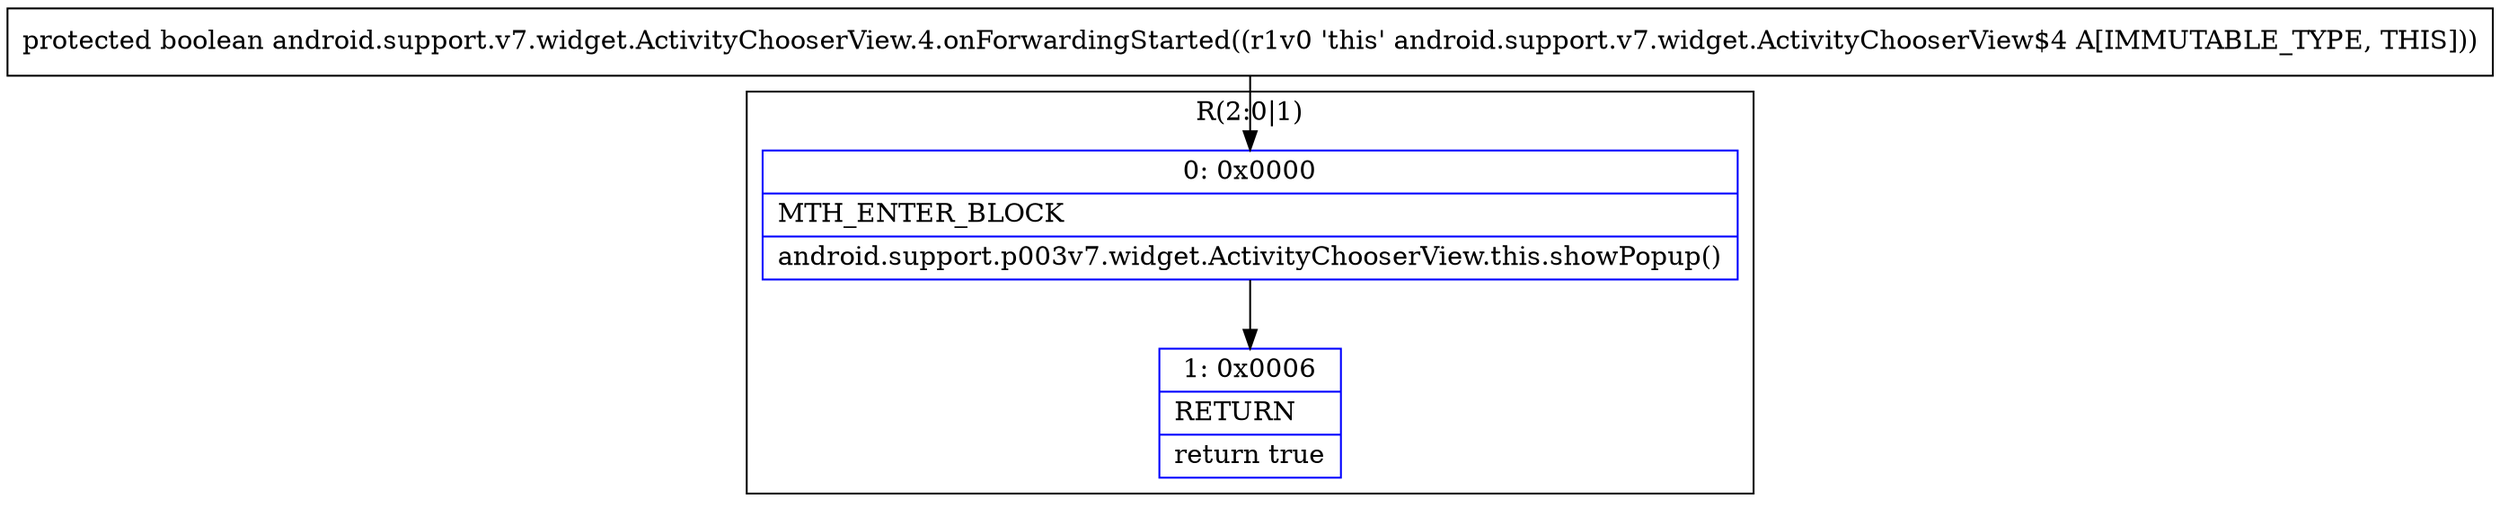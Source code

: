 digraph "CFG forandroid.support.v7.widget.ActivityChooserView.4.onForwardingStarted()Z" {
subgraph cluster_Region_2061355667 {
label = "R(2:0|1)";
node [shape=record,color=blue];
Node_0 [shape=record,label="{0\:\ 0x0000|MTH_ENTER_BLOCK\l|android.support.p003v7.widget.ActivityChooserView.this.showPopup()\l}"];
Node_1 [shape=record,label="{1\:\ 0x0006|RETURN\l|return true\l}"];
}
MethodNode[shape=record,label="{protected boolean android.support.v7.widget.ActivityChooserView.4.onForwardingStarted((r1v0 'this' android.support.v7.widget.ActivityChooserView$4 A[IMMUTABLE_TYPE, THIS])) }"];
MethodNode -> Node_0;
Node_0 -> Node_1;
}

